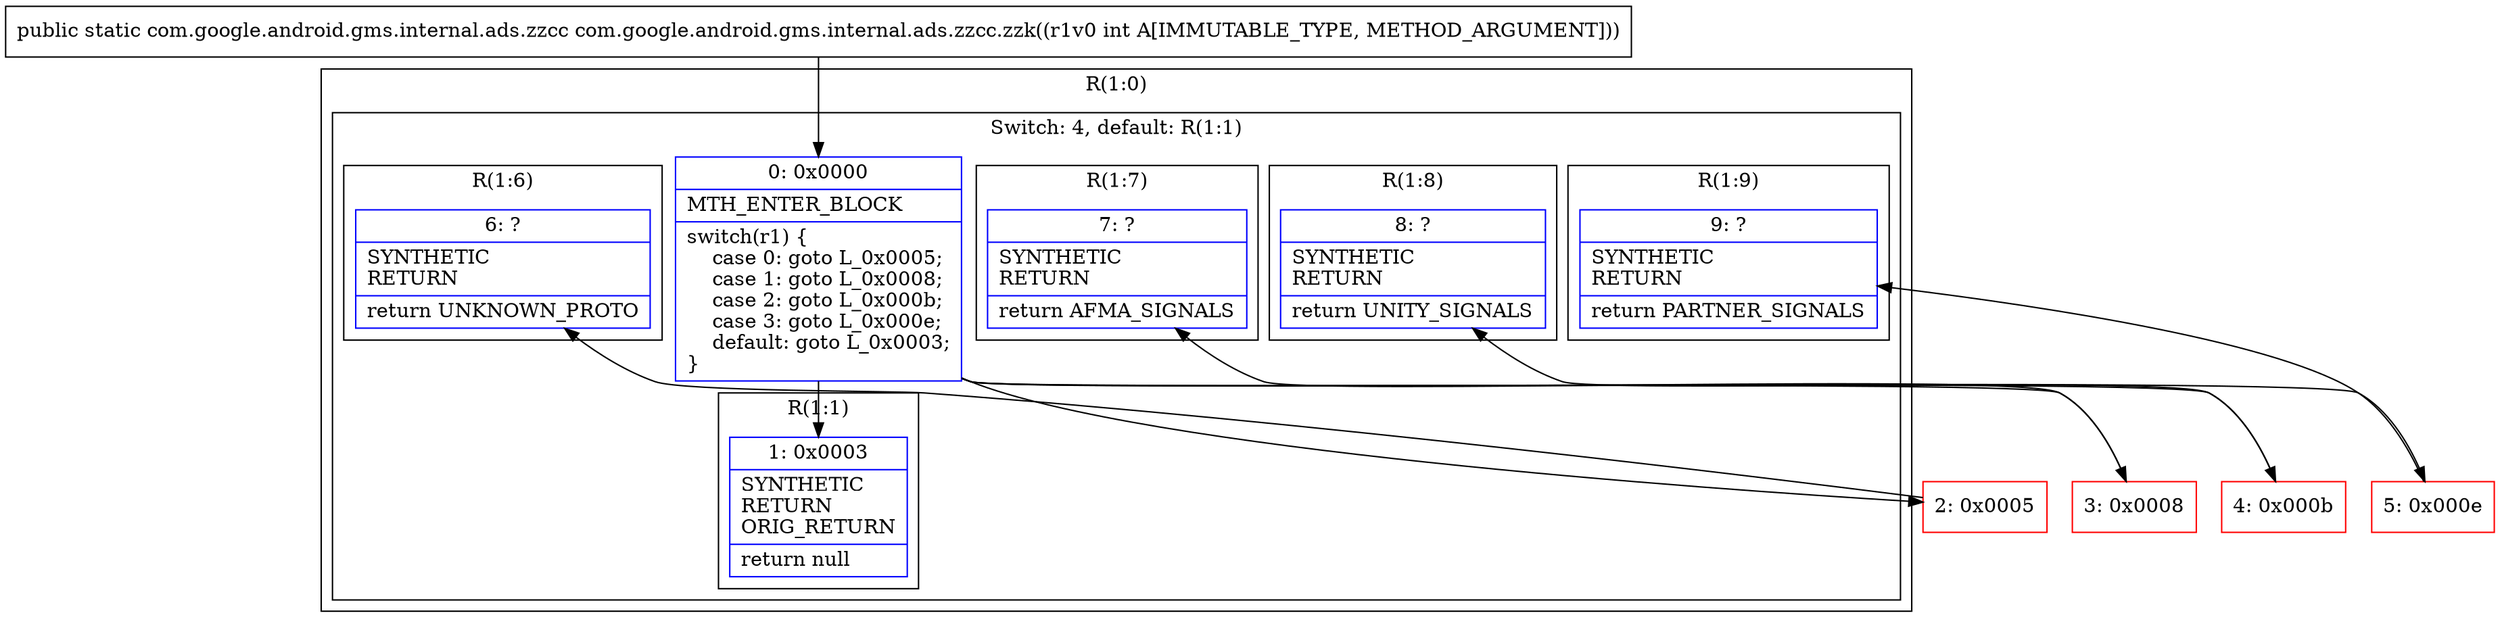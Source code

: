 digraph "CFG forcom.google.android.gms.internal.ads.zzcc.zzk(I)Lcom\/google\/android\/gms\/internal\/ads\/zzcc;" {
subgraph cluster_Region_1484251082 {
label = "R(1:0)";
node [shape=record,color=blue];
subgraph cluster_SwitchRegion_1658623196 {
label = "Switch: 4, default: R(1:1)";
node [shape=record,color=blue];
Node_0 [shape=record,label="{0\:\ 0x0000|MTH_ENTER_BLOCK\l|switch(r1) \{\l    case 0: goto L_0x0005;\l    case 1: goto L_0x0008;\l    case 2: goto L_0x000b;\l    case 3: goto L_0x000e;\l    default: goto L_0x0003;\l\}\l}"];
subgraph cluster_Region_993207521 {
label = "R(1:6)";
node [shape=record,color=blue];
Node_6 [shape=record,label="{6\:\ ?|SYNTHETIC\lRETURN\l|return UNKNOWN_PROTO\l}"];
}
subgraph cluster_Region_981019272 {
label = "R(1:7)";
node [shape=record,color=blue];
Node_7 [shape=record,label="{7\:\ ?|SYNTHETIC\lRETURN\l|return AFMA_SIGNALS\l}"];
}
subgraph cluster_Region_1553349506 {
label = "R(1:8)";
node [shape=record,color=blue];
Node_8 [shape=record,label="{8\:\ ?|SYNTHETIC\lRETURN\l|return UNITY_SIGNALS\l}"];
}
subgraph cluster_Region_1516908216 {
label = "R(1:9)";
node [shape=record,color=blue];
Node_9 [shape=record,label="{9\:\ ?|SYNTHETIC\lRETURN\l|return PARTNER_SIGNALS\l}"];
}
subgraph cluster_Region_2027691320 {
label = "R(1:1)";
node [shape=record,color=blue];
Node_1 [shape=record,label="{1\:\ 0x0003|SYNTHETIC\lRETURN\lORIG_RETURN\l|return null\l}"];
}
}
}
Node_2 [shape=record,color=red,label="{2\:\ 0x0005}"];
Node_3 [shape=record,color=red,label="{3\:\ 0x0008}"];
Node_4 [shape=record,color=red,label="{4\:\ 0x000b}"];
Node_5 [shape=record,color=red,label="{5\:\ 0x000e}"];
MethodNode[shape=record,label="{public static com.google.android.gms.internal.ads.zzcc com.google.android.gms.internal.ads.zzcc.zzk((r1v0 int A[IMMUTABLE_TYPE, METHOD_ARGUMENT])) }"];
MethodNode -> Node_0;
Node_0 -> Node_1;
Node_0 -> Node_2;
Node_0 -> Node_3;
Node_0 -> Node_4;
Node_0 -> Node_5;
Node_2 -> Node_6;
Node_3 -> Node_7;
Node_4 -> Node_8;
Node_5 -> Node_9;
}

